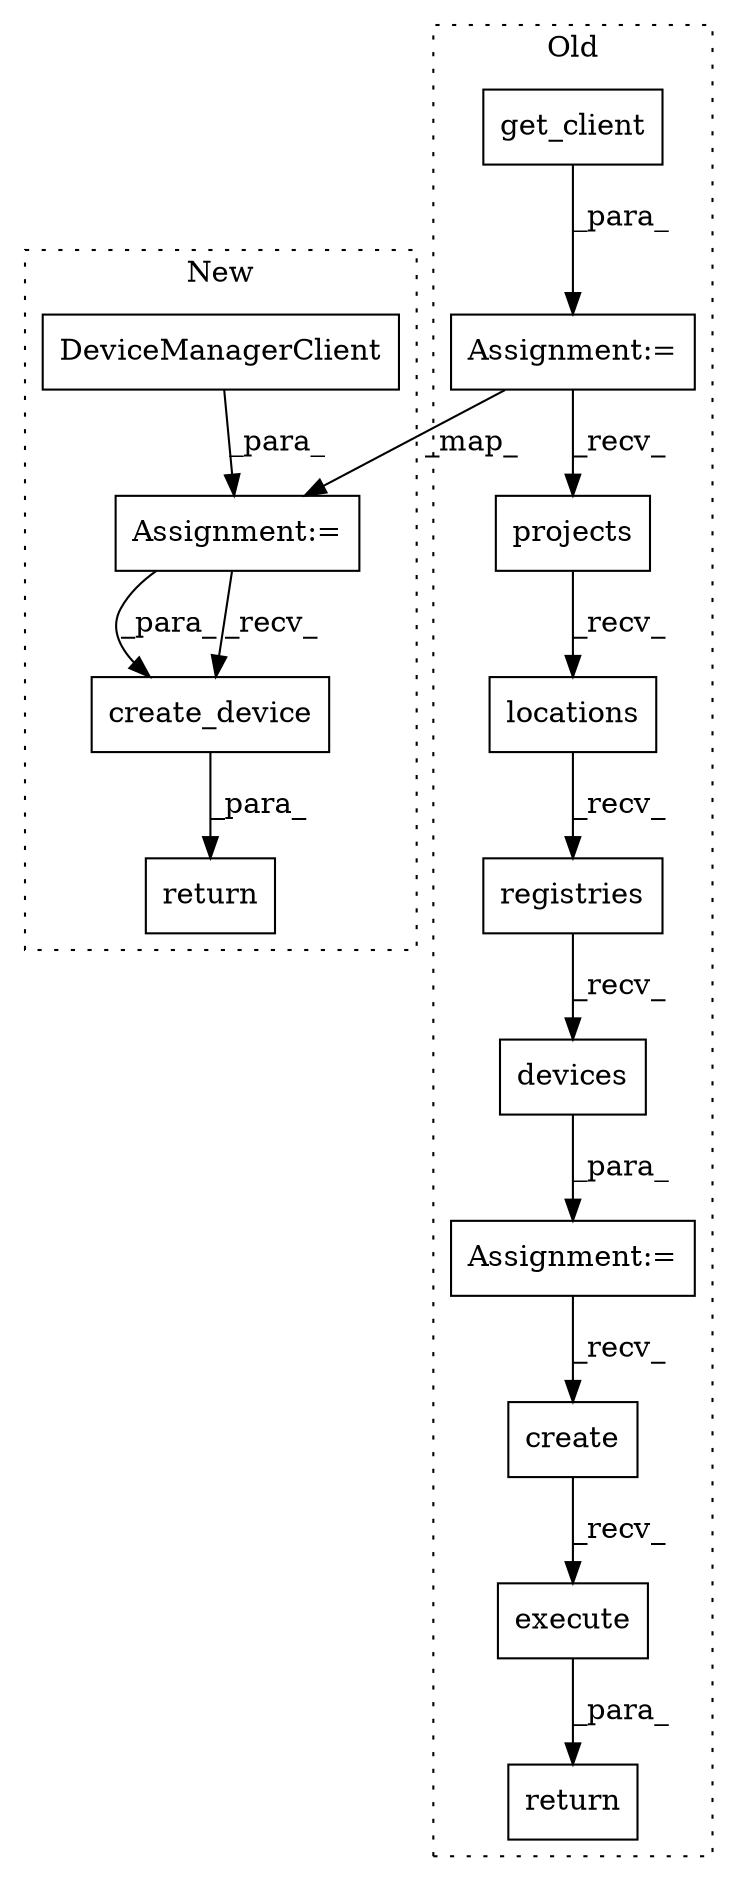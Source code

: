 digraph G {
subgraph cluster0 {
1 [label="projects" a="32" s="5012" l="10" shape="box"];
3 [label="get_client" a="32" s="4915,4946" l="11,1" shape="box"];
4 [label="devices" a="32" s="5048" l="9" shape="box"];
5 [label="registries" a="32" s="5035" l="12" shape="box"];
6 [label="execute" a="32" s="5116" l="9" shape="box"];
8 [label="create" a="32" s="5078,5114" l="7,1" shape="box"];
9 [label="locations" a="32" s="5023" l="11" shape="box"];
10 [label="Assignment:=" a="7" s="4914" l="1" shape="box"];
12 [label="Assignment:=" a="7" s="5004" l="1" shape="box"];
13 [label="return" a="41" s="5063" l="7" shape="box"];
label = "Old";
style="dotted";
}
subgraph cluster1 {
2 [label="create_device" a="32" s="4697,4733" l="14,1" shape="box"];
7 [label="DeviceManagerClient" a="32" s="4542" l="21" shape="box"];
11 [label="Assignment:=" a="7" s="4534" l="1" shape="box"];
14 [label="return" a="41" s="4683" l="7" shape="box"];
label = "New";
style="dotted";
}
1 -> 9 [label="_recv_"];
2 -> 14 [label="_para_"];
3 -> 10 [label="_para_"];
4 -> 12 [label="_para_"];
5 -> 4 [label="_recv_"];
6 -> 13 [label="_para_"];
7 -> 11 [label="_para_"];
8 -> 6 [label="_recv_"];
9 -> 5 [label="_recv_"];
10 -> 1 [label="_recv_"];
10 -> 11 [label="_map_"];
11 -> 2 [label="_para_"];
11 -> 2 [label="_recv_"];
12 -> 8 [label="_recv_"];
}